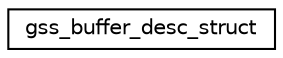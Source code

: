 digraph "Graphical Class Hierarchy"
{
  edge [fontname="Helvetica",fontsize="10",labelfontname="Helvetica",labelfontsize="10"];
  node [fontname="Helvetica",fontsize="10",shape=record];
  rankdir="LR";
  Node0 [label="gss_buffer_desc_struct",height=0.2,width=0.4,color="black", fillcolor="white", style="filled",URL="$structgss__buffer__desc__struct.html"];
}
